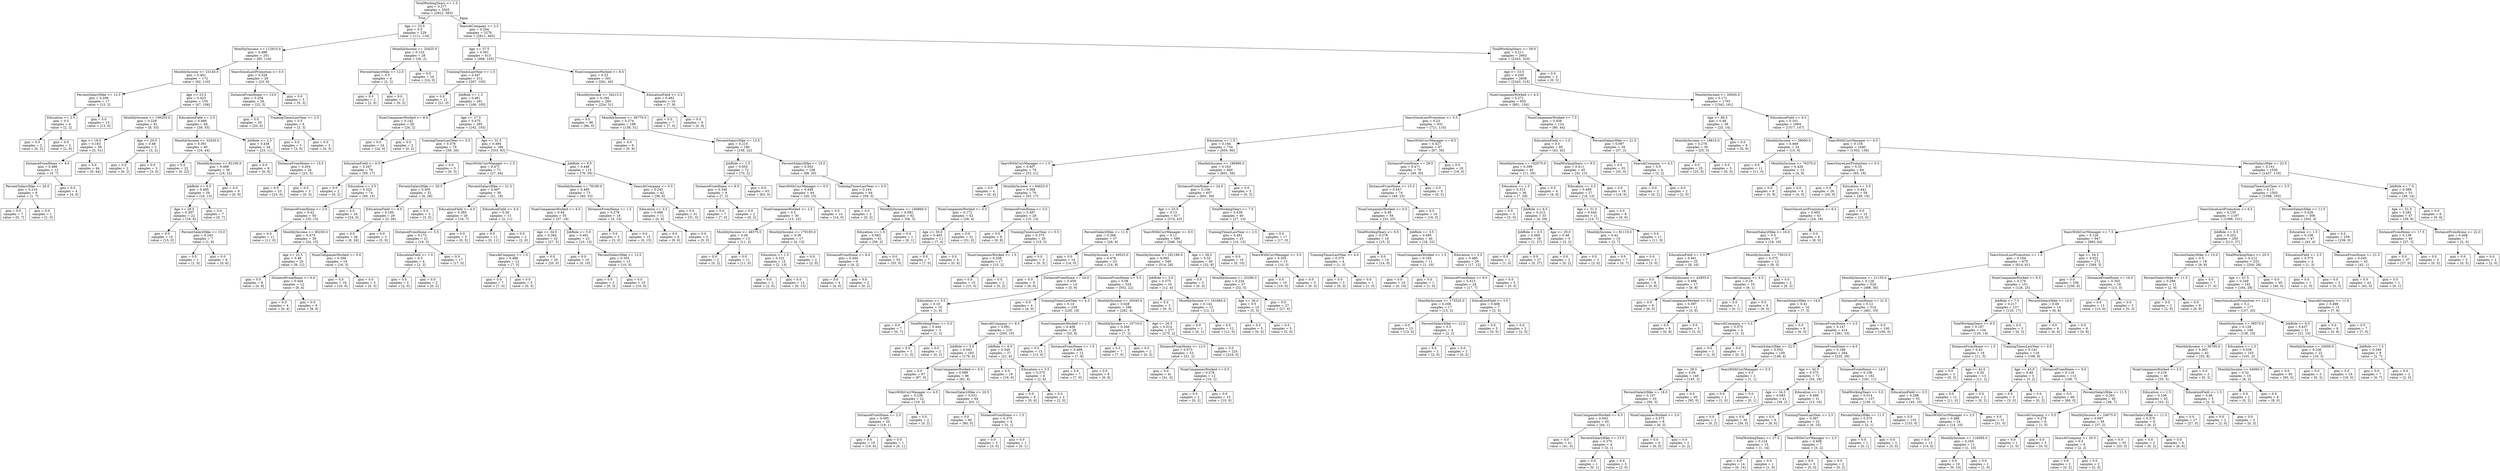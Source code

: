 digraph Tree {
node [shape=box] ;
0 [label="TotalWorkingYears <= 1.5\ngini = 0.277\nsamples = 3505\nvalue = [2922, 583]"] ;
1 [label="Age <= 33.5\ngini = 0.5\nsamples = 229\nvalue = [111, 118]"] ;
0 -> 1 [labeldistance=2.5, labelangle=45, headlabel="True"] ;
2 [label="MonthlyIncome <= 112610.0\ngini = 0.488\nsamples = 201\nvalue = [85, 116]"] ;
1 -> 2 ;
3 [label="MonthlyIncome <= 23140.0\ngini = 0.461\nsamples = 172\nvalue = [62, 110]"] ;
2 -> 3 ;
4 [label="PercentSalaryHike <= 12.5\ngini = 0.208\nsamples = 17\nvalue = [15, 2]"] ;
3 -> 4 ;
5 [label="Education <= 2.5\ngini = 0.5\nsamples = 4\nvalue = [2, 2]"] ;
4 -> 5 ;
6 [label="gini = 0.0\nsamples = 2\nvalue = [0, 2]"] ;
5 -> 6 ;
7 [label="gini = 0.0\nsamples = 2\nvalue = [2, 0]"] ;
5 -> 7 ;
8 [label="gini = 0.0\nsamples = 13\nvalue = [13, 0]"] ;
4 -> 8 ;
9 [label="Age <= 23.5\ngini = 0.423\nsamples = 155\nvalue = [47, 108]"] ;
3 -> 9 ;
10 [label="MonthlyIncome <= 106255.0\ngini = 0.228\nsamples = 61\nvalue = [8, 53]"] ;
9 -> 10 ;
11 [label="Age <= 18.5\ngini = 0.163\nsamples = 56\nvalue = [5, 51]"] ;
10 -> 11 ;
12 [label="DistanceFromHome <= 4.0\ngini = 0.486\nsamples = 12\nvalue = [5, 7]"] ;
11 -> 12 ;
13 [label="PercentSalaryHike <= 20.0\ngini = 0.219\nsamples = 8\nvalue = [1, 7]"] ;
12 -> 13 ;
14 [label="gini = 0.0\nsamples = 7\nvalue = [0, 7]"] ;
13 -> 14 ;
15 [label="gini = 0.0\nsamples = 1\nvalue = [1, 0]"] ;
13 -> 15 ;
16 [label="gini = 0.0\nsamples = 4\nvalue = [4, 0]"] ;
12 -> 16 ;
17 [label="gini = 0.0\nsamples = 44\nvalue = [0, 44]"] ;
11 -> 17 ;
18 [label="Age <= 20.0\ngini = 0.48\nsamples = 5\nvalue = [3, 2]"] ;
10 -> 18 ;
19 [label="gini = 0.0\nsamples = 2\nvalue = [0, 2]"] ;
18 -> 19 ;
20 [label="gini = 0.0\nsamples = 3\nvalue = [3, 0]"] ;
18 -> 20 ;
21 [label="EducationField <= 2.5\ngini = 0.486\nsamples = 94\nvalue = [39, 55]"] ;
9 -> 21 ;
22 [label="MonthlyIncome <= 32530.0\ngini = 0.391\nsamples = 60\nvalue = [16, 44]"] ;
21 -> 22 ;
23 [label="gini = 0.0\nsamples = 22\nvalue = [0, 22]"] ;
22 -> 23 ;
24 [label="MonthlyIncome <= 92100.0\ngini = 0.488\nsamples = 38\nvalue = [16, 22]"] ;
22 -> 24 ;
25 [label="JobRole <= 6.5\ngini = 0.495\nsamples = 29\nvalue = [16, 13]"] ;
24 -> 25 ;
26 [label="Age <= 28.5\ngini = 0.397\nsamples = 22\nvalue = [16, 6]"] ;
25 -> 26 ;
27 [label="gini = 0.0\nsamples = 15\nvalue = [15, 0]"] ;
26 -> 27 ;
28 [label="PercentSalaryHike <= 15.0\ngini = 0.245\nsamples = 7\nvalue = [1, 6]"] ;
26 -> 28 ;
29 [label="gini = 0.0\nsamples = 1\nvalue = [1, 0]"] ;
28 -> 29 ;
30 [label="gini = 0.0\nsamples = 6\nvalue = [0, 6]"] ;
28 -> 30 ;
31 [label="gini = 0.0\nsamples = 7\nvalue = [0, 7]"] ;
25 -> 31 ;
32 [label="gini = 0.0\nsamples = 9\nvalue = [0, 9]"] ;
24 -> 32 ;
33 [label="JobRole <= 2.5\ngini = 0.438\nsamples = 34\nvalue = [23, 11]"] ;
21 -> 33 ;
34 [label="gini = 0.0\nsamples = 8\nvalue = [0, 8]"] ;
33 -> 34 ;
35 [label="DistanceFromHome <= 15.5\ngini = 0.204\nsamples = 26\nvalue = [23, 3]"] ;
33 -> 35 ;
36 [label="gini = 0.0\nsamples = 23\nvalue = [23, 0]"] ;
35 -> 36 ;
37 [label="gini = 0.0\nsamples = 3\nvalue = [0, 3]"] ;
35 -> 37 ;
38 [label="YearsSinceLastPromotion <= 0.5\ngini = 0.328\nsamples = 29\nvalue = [23, 6]"] ;
2 -> 38 ;
39 [label="DistanceFromHome <= 13.0\ngini = 0.204\nsamples = 26\nvalue = [23, 3]"] ;
38 -> 39 ;
40 [label="gini = 0.0\nsamples = 20\nvalue = [20, 0]"] ;
39 -> 40 ;
41 [label="TrainingTimesLastYear <= 2.5\ngini = 0.5\nsamples = 6\nvalue = [3, 3]"] ;
39 -> 41 ;
42 [label="gini = 0.0\nsamples = 3\nvalue = [3, 0]"] ;
41 -> 42 ;
43 [label="gini = 0.0\nsamples = 3\nvalue = [0, 3]"] ;
41 -> 43 ;
44 [label="gini = 0.0\nsamples = 3\nvalue = [0, 3]"] ;
38 -> 44 ;
45 [label="MonthlyIncome <= 25425.0\ngini = 0.133\nsamples = 28\nvalue = [26, 2]"] ;
1 -> 45 ;
46 [label="PercentSalaryHike <= 12.0\ngini = 0.5\nsamples = 4\nvalue = [2, 2]"] ;
45 -> 46 ;
47 [label="gini = 0.0\nsamples = 2\nvalue = [2, 0]"] ;
46 -> 47 ;
48 [label="gini = 0.0\nsamples = 2\nvalue = [0, 2]"] ;
46 -> 48 ;
49 [label="gini = 0.0\nsamples = 24\nvalue = [24, 0]"] ;
45 -> 49 ;
50 [label="YearsAtCompany <= 2.5\ngini = 0.244\nsamples = 3276\nvalue = [2811, 465]"] ;
0 -> 50 [labeldistance=2.5, labelangle=-45, headlabel="False"] ;
51 [label="Age <= 37.5\ngini = 0.361\nsamples = 613\nvalue = [468, 145]"] ;
50 -> 51 ;
52 [label="TrainingTimesLastYear <= 1.5\ngini = 0.447\nsamples = 312\nvalue = [207, 105]"] ;
51 -> 52 ;
53 [label="gini = 0.0\nsamples = 21\nvalue = [21, 0]"] ;
52 -> 53 ;
54 [label="JobRole <= 1.5\ngini = 0.461\nsamples = 291\nvalue = [186, 105]"] ;
52 -> 54 ;
55 [label="NumCompaniesWorked <= 8.0\ngini = 0.142\nsamples = 26\nvalue = [24, 2]"] ;
54 -> 55 ;
56 [label="gini = 0.0\nsamples = 24\nvalue = [24, 0]"] ;
55 -> 56 ;
57 [label="gini = 0.0\nsamples = 2\nvalue = [0, 2]"] ;
55 -> 57 ;
58 [label="Age <= 27.5\ngini = 0.475\nsamples = 265\nvalue = [162, 103]"] ;
54 -> 58 ;
59 [label="TrainingTimesLastYear <= 5.5\ngini = 0.378\nsamples = 79\nvalue = [59, 20]"] ;
58 -> 59 ;
60 [label="EducationField <= 0.5\ngini = 0.347\nsamples = 76\nvalue = [59, 17]"] ;
59 -> 60 ;
61 [label="gini = 0.0\nsamples = 2\nvalue = [0, 2]"] ;
60 -> 61 ;
62 [label="Education <= 3.5\ngini = 0.323\nsamples = 74\nvalue = [59, 15]"] ;
60 -> 62 ;
63 [label="DistanceFromHome <= 2.5\ngini = 0.42\nsamples = 50\nvalue = [35, 15]"] ;
62 -> 63 ;
64 [label="gini = 0.0\nsamples = 11\nvalue = [11, 0]"] ;
63 -> 64 ;
65 [label="MonthlyIncome <= 80230.0\ngini = 0.473\nsamples = 39\nvalue = [24, 15]"] ;
63 -> 65 ;
66 [label="Age <= 22.5\ngini = 0.48\nsamples = 20\nvalue = [8, 12]"] ;
65 -> 66 ;
67 [label="gini = 0.0\nsamples = 8\nvalue = [0, 8]"] ;
66 -> 67 ;
68 [label="DistanceFromHome <= 6.0\ngini = 0.444\nsamples = 12\nvalue = [8, 4]"] ;
66 -> 68 ;
69 [label="gini = 0.0\nsamples = 4\nvalue = [0, 4]"] ;
68 -> 69 ;
70 [label="gini = 0.0\nsamples = 8\nvalue = [8, 0]"] ;
68 -> 70 ;
71 [label="NumCompaniesWorked <= 5.0\ngini = 0.266\nsamples = 19\nvalue = [16, 3]"] ;
65 -> 71 ;
72 [label="gini = 0.0\nsamples = 16\nvalue = [16, 0]"] ;
71 -> 72 ;
73 [label="gini = 0.0\nsamples = 3\nvalue = [0, 3]"] ;
71 -> 73 ;
74 [label="gini = 0.0\nsamples = 24\nvalue = [24, 0]"] ;
62 -> 74 ;
75 [label="gini = 0.0\nsamples = 3\nvalue = [0, 3]"] ;
59 -> 75 ;
76 [label="Age <= 31.5\ngini = 0.494\nsamples = 186\nvalue = [103, 83]"] ;
58 -> 76 ;
77 [label="YearsWithCurrManager <= 1.5\ngini = 0.471\nsamples = 71\nvalue = [27, 44]"] ;
76 -> 77 ;
78 [label="PercentSalaryHike <= 20.5\ngini = 0.305\nsamples = 32\nvalue = [6, 26]"] ;
77 -> 78 ;
79 [label="EducationField <= 4.0\ngini = 0.185\nsamples = 29\nvalue = [3, 26]"] ;
78 -> 79 ;
80 [label="gini = 0.0\nsamples = 26\nvalue = [0, 26]"] ;
79 -> 80 ;
81 [label="gini = 0.0\nsamples = 3\nvalue = [3, 0]"] ;
79 -> 81 ;
82 [label="gini = 0.0\nsamples = 3\nvalue = [3, 0]"] ;
78 -> 82 ;
83 [label="PercentSalaryHike <= 21.5\ngini = 0.497\nsamples = 39\nvalue = [21, 18]"] ;
77 -> 83 ;
84 [label="EducationField <= 4.0\ngini = 0.393\nsamples = 26\nvalue = [19, 7]"] ;
83 -> 84 ;
85 [label="DistanceFromHome <= 5.5\ngini = 0.172\nsamples = 21\nvalue = [19, 2]"] ;
84 -> 85 ;
86 [label="EducationField <= 1.5\ngini = 0.5\nsamples = 4\nvalue = [2, 2]"] ;
85 -> 86 ;
87 [label="gini = 0.0\nsamples = 2\nvalue = [2, 0]"] ;
86 -> 87 ;
88 [label="gini = 0.0\nsamples = 2\nvalue = [0, 2]"] ;
86 -> 88 ;
89 [label="gini = 0.0\nsamples = 17\nvalue = [17, 0]"] ;
85 -> 89 ;
90 [label="gini = 0.0\nsamples = 5\nvalue = [0, 5]"] ;
84 -> 90 ;
91 [label="EducationField <= 4.0\ngini = 0.26\nsamples = 13\nvalue = [2, 11]"] ;
83 -> 91 ;
92 [label="gini = 0.0\nsamples = 11\nvalue = [0, 11]"] ;
91 -> 92 ;
93 [label="gini = 0.0\nsamples = 2\nvalue = [2, 0]"] ;
91 -> 93 ;
94 [label="JobRole <= 6.5\ngini = 0.448\nsamples = 115\nvalue = [76, 39]"] ;
76 -> 94 ;
95 [label="MonthlyIncome <= 78190.0\ngini = 0.495\nsamples = 73\nvalue = [40, 33]"] ;
94 -> 95 ;
96 [label="NumCompaniesWorked <= 4.5\ngini = 0.44\nsamples = 55\nvalue = [37, 18]"] ;
95 -> 96 ;
97 [label="Age <= 34.5\ngini = 0.264\nsamples = 32\nvalue = [27, 5]"] ;
96 -> 97 ;
98 [label="YearsAtCompany <= 1.5\ngini = 0.486\nsamples = 12\nvalue = [7, 5]"] ;
97 -> 98 ;
99 [label="gini = 0.0\nsamples = 7\nvalue = [7, 0]"] ;
98 -> 99 ;
100 [label="gini = 0.0\nsamples = 5\nvalue = [0, 5]"] ;
98 -> 100 ;
101 [label="gini = 0.0\nsamples = 20\nvalue = [20, 0]"] ;
97 -> 101 ;
102 [label="JobRole <= 5.0\ngini = 0.491\nsamples = 23\nvalue = [10, 13]"] ;
96 -> 102 ;
103 [label="gini = 0.0\nsamples = 10\nvalue = [0, 10]"] ;
102 -> 103 ;
104 [label="PercentSalaryHike <= 12.5\ngini = 0.355\nsamples = 13\nvalue = [10, 3]"] ;
102 -> 104 ;
105 [label="gini = 0.0\nsamples = 3\nvalue = [0, 3]"] ;
104 -> 105 ;
106 [label="gini = 0.0\nsamples = 10\nvalue = [10, 0]"] ;
104 -> 106 ;
107 [label="DistanceFromHome <= 1.5\ngini = 0.278\nsamples = 18\nvalue = [3, 15]"] ;
95 -> 107 ;
108 [label="gini = 0.0\nsamples = 3\nvalue = [3, 0]"] ;
107 -> 108 ;
109 [label="gini = 0.0\nsamples = 15\nvalue = [0, 15]"] ;
107 -> 109 ;
110 [label="YearsAtCompany <= 0.5\ngini = 0.245\nsamples = 42\nvalue = [36, 6]"] ;
94 -> 110 ;
111 [label="Education <= 3.5\ngini = 0.496\nsamples = 11\nvalue = [5, 6]"] ;
110 -> 111 ;
112 [label="gini = 0.0\nsamples = 6\nvalue = [0, 6]"] ;
111 -> 112 ;
113 [label="gini = 0.0\nsamples = 5\nvalue = [5, 0]"] ;
111 -> 113 ;
114 [label="gini = 0.0\nsamples = 31\nvalue = [31, 0]"] ;
110 -> 114 ;
115 [label="NumCompaniesWorked <= 8.5\ngini = 0.23\nsamples = 301\nvalue = [261, 40]"] ;
51 -> 115 ;
116 [label="MonthlyIncome <= 34215.0\ngini = 0.194\nsamples = 285\nvalue = [254, 31]"] ;
115 -> 116 ;
117 [label="gini = 0.0\nsamples = 96\nvalue = [96, 0]"] ;
116 -> 117 ;
118 [label="MonthlyIncome <= 36770.0\ngini = 0.274\nsamples = 189\nvalue = [158, 31]"] ;
116 -> 118 ;
119 [label="gini = 0.0\nsamples = 9\nvalue = [0, 9]"] ;
118 -> 119 ;
120 [label="PercentSalaryHike <= 13.5\ngini = 0.215\nsamples = 180\nvalue = [158, 22]"] ;
118 -> 120 ;
121 [label="JobRole <= 1.5\ngini = 0.054\nsamples = 72\nvalue = [70, 2]"] ;
120 -> 121 ;
122 [label="DistanceFromHome <= 9.5\ngini = 0.346\nsamples = 9\nvalue = [7, 2]"] ;
121 -> 122 ;
123 [label="gini = 0.0\nsamples = 7\nvalue = [7, 0]"] ;
122 -> 123 ;
124 [label="gini = 0.0\nsamples = 2\nvalue = [0, 2]"] ;
122 -> 124 ;
125 [label="gini = 0.0\nsamples = 63\nvalue = [63, 0]"] ;
121 -> 125 ;
126 [label="PercentSalaryHike <= 15.5\ngini = 0.302\nsamples = 108\nvalue = [88, 20]"] ;
120 -> 126 ;
127 [label="YearsWithCurrManager <= 0.5\ngini = 0.449\nsamples = 44\nvalue = [29, 15]"] ;
126 -> 127 ;
128 [label="NumCompaniesWorked <= 2.5\ngini = 0.5\nsamples = 30\nvalue = [15, 15]"] ;
127 -> 128 ;
129 [label="MonthlyIncome <= 48375.0\ngini = 0.26\nsamples = 13\nvalue = [11, 2]"] ;
128 -> 129 ;
130 [label="gini = 0.0\nsamples = 2\nvalue = [0, 2]"] ;
129 -> 130 ;
131 [label="gini = 0.0\nsamples = 11\nvalue = [11, 0]"] ;
129 -> 131 ;
132 [label="MonthlyIncome <= 179195.0\ngini = 0.36\nsamples = 17\nvalue = [4, 13]"] ;
128 -> 132 ;
133 [label="Education <= 1.5\ngini = 0.231\nsamples = 15\nvalue = [2, 13]"] ;
132 -> 133 ;
134 [label="gini = 0.0\nsamples = 2\nvalue = [2, 0]"] ;
133 -> 134 ;
135 [label="gini = 0.0\nsamples = 13\nvalue = [0, 13]"] ;
133 -> 135 ;
136 [label="gini = 0.0\nsamples = 2\nvalue = [2, 0]"] ;
132 -> 136 ;
137 [label="gini = 0.0\nsamples = 14\nvalue = [14, 0]"] ;
127 -> 137 ;
138 [label="TrainingTimesLastYear <= 0.5\ngini = 0.144\nsamples = 64\nvalue = [59, 5]"] ;
126 -> 138 ;
139 [label="gini = 0.0\nsamples = 2\nvalue = [0, 2]"] ;
138 -> 139 ;
140 [label="MonthlyIncome <= 194860.0\ngini = 0.092\nsamples = 62\nvalue = [59, 3]"] ;
138 -> 140 ;
141 [label="Education <= 1.5\ngini = 0.063\nsamples = 61\nvalue = [59, 2]"] ;
140 -> 141 ;
142 [label="DistanceFromHome <= 8.0\ngini = 0.444\nsamples = 6\nvalue = [4, 2]"] ;
141 -> 142 ;
143 [label="gini = 0.0\nsamples = 4\nvalue = [4, 0]"] ;
142 -> 143 ;
144 [label="gini = 0.0\nsamples = 2\nvalue = [0, 2]"] ;
142 -> 144 ;
145 [label="gini = 0.0\nsamples = 55\nvalue = [55, 0]"] ;
141 -> 145 ;
146 [label="gini = 0.0\nsamples = 1\nvalue = [0, 1]"] ;
140 -> 146 ;
147 [label="EducationField <= 3.5\ngini = 0.492\nsamples = 16\nvalue = [7, 9]"] ;
115 -> 147 ;
148 [label="gini = 0.0\nsamples = 7\nvalue = [7, 0]"] ;
147 -> 148 ;
149 [label="gini = 0.0\nsamples = 9\nvalue = [0, 9]"] ;
147 -> 149 ;
150 [label="TotalWorkingYears <= 39.0\ngini = 0.211\nsamples = 2663\nvalue = [2343, 320]"] ;
50 -> 150 ;
151 [label="Age <= 33.5\ngini = 0.209\nsamples = 2658\nvalue = [2343, 315]"] ;
150 -> 151 ;
152 [label="NumCompaniesWorked <= 4.5\ngini = 0.271\nsamples = 955\nvalue = [801, 154]"] ;
151 -> 152 ;
153 [label="YearsSinceLastPromotion <= 5.5\ngini = 0.23\nsamples = 831\nvalue = [721, 110]"] ;
152 -> 153 ;
154 [label="Education <= 1.5\ngini = 0.194\nsamples = 734\nvalue = [654, 80]"] ;
153 -> 154 ;
155 [label="YearsWithCurrManager <= 1.5\ngini = 0.407\nsamples = 74\nvalue = [53, 21]"] ;
154 -> 155 ;
156 [label="gini = 0.0\nsamples = 4\nvalue = [0, 4]"] ;
155 -> 156 ;
157 [label="MonthlyIncome <= 64625.0\ngini = 0.368\nsamples = 70\nvalue = [53, 17]"] ;
155 -> 157 ;
158 [label="NumCompaniesWorked <= 0.5\ngini = 0.172\nsamples = 42\nvalue = [38, 4]"] ;
157 -> 158 ;
159 [label="Age <= 30.0\ngini = 0.463\nsamples = 11\nvalue = [7, 4]"] ;
158 -> 159 ;
160 [label="gini = 0.0\nsamples = 7\nvalue = [7, 0]"] ;
159 -> 160 ;
161 [label="gini = 0.0\nsamples = 4\nvalue = [0, 4]"] ;
159 -> 161 ;
162 [label="gini = 0.0\nsamples = 31\nvalue = [31, 0]"] ;
158 -> 162 ;
163 [label="DistanceFromHome <= 3.5\ngini = 0.497\nsamples = 28\nvalue = [15, 13]"] ;
157 -> 163 ;
164 [label="gini = 0.0\nsamples = 8\nvalue = [0, 8]"] ;
163 -> 164 ;
165 [label="TrainingTimesLastYear <= 5.5\ngini = 0.375\nsamples = 20\nvalue = [15, 5]"] ;
163 -> 165 ;
166 [label="NumCompaniesWorked <= 1.5\ngini = 0.208\nsamples = 17\nvalue = [15, 2]"] ;
165 -> 166 ;
167 [label="gini = 0.0\nsamples = 15\nvalue = [15, 0]"] ;
166 -> 167 ;
168 [label="gini = 0.0\nsamples = 2\nvalue = [0, 2]"] ;
166 -> 168 ;
169 [label="gini = 0.0\nsamples = 3\nvalue = [0, 3]"] ;
165 -> 169 ;
170 [label="MonthlyIncome <= 196980.0\ngini = 0.163\nsamples = 660\nvalue = [601, 59]"] ;
154 -> 170 ;
171 [label="DistanceFromHome <= 24.5\ngini = 0.156\nsamples = 657\nvalue = [601, 56]"] ;
170 -> 171 ;
172 [label="Age <= 23.5\ngini = 0.13\nsamples = 617\nvalue = [574, 43]"] ;
171 -> 172 ;
173 [label="PercentSalaryHike <= 11.5\ngini = 0.368\nsamples = 37\nvalue = [28, 9]"] ;
172 -> 173 ;
174 [label="gini = 0.0\nsamples = 14\nvalue = [14, 0]"] ;
173 -> 174 ;
175 [label="MonthlyIncome <= 49525.0\ngini = 0.476\nsamples = 23\nvalue = [14, 9]"] ;
173 -> 175 ;
176 [label="gini = 0.0\nsamples = 9\nvalue = [9, 0]"] ;
175 -> 176 ;
177 [label="DistanceFromHome <= 16.0\ngini = 0.459\nsamples = 14\nvalue = [5, 9]"] ;
175 -> 177 ;
178 [label="Education <= 3.5\ngini = 0.18\nsamples = 10\nvalue = [1, 9]"] ;
177 -> 178 ;
179 [label="gini = 0.0\nsamples = 7\nvalue = [0, 7]"] ;
178 -> 179 ;
180 [label="TotalWorkingYears <= 3.5\ngini = 0.444\nsamples = 3\nvalue = [1, 2]"] ;
178 -> 180 ;
181 [label="gini = 0.0\nsamples = 1\nvalue = [1, 0]"] ;
180 -> 181 ;
182 [label="gini = 0.0\nsamples = 2\nvalue = [0, 2]"] ;
180 -> 182 ;
183 [label="gini = 0.0\nsamples = 4\nvalue = [4, 0]"] ;
177 -> 183 ;
184 [label="YearsWithCurrManager <= 8.5\ngini = 0.11\nsamples = 580\nvalue = [546, 34]"] ;
172 -> 184 ;
185 [label="MonthlyIncome <= 191190.0\ngini = 0.092\nsamples = 540\nvalue = [514, 26]"] ;
184 -> 185 ;
186 [label="DistanceFromHome <= 5.5\ngini = 0.08\nsamples = 524\nvalue = [502, 22]"] ;
185 -> 186 ;
187 [label="TrainingTimesLastYear <= 4.5\ngini = 0.14\nsamples = 238\nvalue = [220, 18]"] ;
186 -> 187 ;
188 [label="YearsAtCompany <= 9.5\ngini = 0.091\nsamples = 210\nvalue = [200, 10]"] ;
187 -> 188 ;
189 [label="JobRole <= 5.5\ngini = 0.043\nsamples = 183\nvalue = [179, 4]"] ;
188 -> 189 ;
190 [label="gini = 0.0\nsamples = 97\nvalue = [97, 0]"] ;
189 -> 190 ;
191 [label="NumCompaniesWorked <= 0.5\ngini = 0.089\nsamples = 86\nvalue = [82, 4]"] ;
189 -> 191 ;
192 [label="YearsWithCurrManager <= 4.5\ngini = 0.236\nsamples = 22\nvalue = [19, 3]"] ;
191 -> 192 ;
193 [label="DistanceFromHome <= 2.5\ngini = 0.095\nsamples = 20\nvalue = [19, 1]"] ;
192 -> 193 ;
194 [label="gini = 0.0\nsamples = 19\nvalue = [19, 0]"] ;
193 -> 194 ;
195 [label="gini = 0.0\nsamples = 1\nvalue = [0, 1]"] ;
193 -> 195 ;
196 [label="gini = 0.0\nsamples = 2\nvalue = [0, 2]"] ;
192 -> 196 ;
197 [label="PercentSalaryHike <= 20.5\ngini = 0.031\nsamples = 64\nvalue = [63, 1]"] ;
191 -> 197 ;
198 [label="gini = 0.0\nsamples = 60\nvalue = [60, 0]"] ;
197 -> 198 ;
199 [label="DistanceFromHome <= 1.5\ngini = 0.375\nsamples = 4\nvalue = [3, 1]"] ;
197 -> 199 ;
200 [label="gini = 0.0\nsamples = 3\nvalue = [3, 0]"] ;
199 -> 200 ;
201 [label="gini = 0.0\nsamples = 1\nvalue = [0, 1]"] ;
199 -> 201 ;
202 [label="JobRole <= 6.5\ngini = 0.346\nsamples = 27\nvalue = [21, 6]"] ;
188 -> 202 ;
203 [label="gini = 0.0\nsamples = 19\nvalue = [19, 0]"] ;
202 -> 203 ;
204 [label="Education <= 3.5\ngini = 0.375\nsamples = 8\nvalue = [2, 6]"] ;
202 -> 204 ;
205 [label="gini = 0.0\nsamples = 6\nvalue = [0, 6]"] ;
204 -> 205 ;
206 [label="gini = 0.0\nsamples = 2\nvalue = [2, 0]"] ;
204 -> 206 ;
207 [label="NumCompaniesWorked <= 1.5\ngini = 0.408\nsamples = 28\nvalue = [20, 8]"] ;
187 -> 207 ;
208 [label="gini = 0.0\nsamples = 13\nvalue = [13, 0]"] ;
207 -> 208 ;
209 [label="DistanceFromHome <= 1.5\ngini = 0.498\nsamples = 15\nvalue = [7, 8]"] ;
207 -> 209 ;
210 [label="gini = 0.0\nsamples = 7\nvalue = [7, 0]"] ;
209 -> 210 ;
211 [label="gini = 0.0\nsamples = 8\nvalue = [0, 8]"] ;
209 -> 211 ;
212 [label="MonthlyIncome <= 20345.0\ngini = 0.028\nsamples = 286\nvalue = [282, 4]"] ;
186 -> 212 ;
213 [label="MonthlyIncome <= 15710.0\ngini = 0.346\nsamples = 9\nvalue = [7, 2]"] ;
212 -> 213 ;
214 [label="gini = 0.0\nsamples = 7\nvalue = [7, 0]"] ;
213 -> 214 ;
215 [label="gini = 0.0\nsamples = 2\nvalue = [0, 2]"] ;
213 -> 215 ;
216 [label="Age <= 26.5\ngini = 0.014\nsamples = 277\nvalue = [275, 2]"] ;
212 -> 216 ;
217 [label="DistanceFromHome <= 12.5\ngini = 0.073\nsamples = 53\nvalue = [51, 2]"] ;
216 -> 217 ;
218 [label="gini = 0.0\nsamples = 41\nvalue = [41, 0]"] ;
217 -> 218 ;
219 [label="NumCompaniesWorked <= 0.5\ngini = 0.278\nsamples = 12\nvalue = [10, 2]"] ;
217 -> 219 ;
220 [label="gini = 0.0\nsamples = 2\nvalue = [0, 2]"] ;
219 -> 220 ;
221 [label="gini = 0.0\nsamples = 10\nvalue = [10, 0]"] ;
219 -> 221 ;
222 [label="gini = 0.0\nsamples = 224\nvalue = [224, 0]"] ;
216 -> 222 ;
223 [label="JobRole <= 3.0\ngini = 0.375\nsamples = 16\nvalue = [12, 4]"] ;
185 -> 223 ;
224 [label="gini = 0.0\nsamples = 3\nvalue = [0, 3]"] ;
223 -> 224 ;
225 [label="MonthlyIncome <= 191665.0\ngini = 0.142\nsamples = 13\nvalue = [12, 1]"] ;
223 -> 225 ;
226 [label="gini = 0.0\nsamples = 1\nvalue = [0, 1]"] ;
225 -> 226 ;
227 [label="gini = 0.0\nsamples = 12\nvalue = [12, 0]"] ;
225 -> 227 ;
228 [label="Age <= 28.5\ngini = 0.32\nsamples = 40\nvalue = [32, 8]"] ;
184 -> 228 ;
229 [label="gini = 0.0\nsamples = 3\nvalue = [0, 3]"] ;
228 -> 229 ;
230 [label="MonthlyIncome <= 25290.0\ngini = 0.234\nsamples = 37\nvalue = [32, 5]"] ;
228 -> 230 ;
231 [label="Age <= 30.0\ngini = 0.5\nsamples = 10\nvalue = [5, 5]"] ;
230 -> 231 ;
232 [label="gini = 0.0\nsamples = 5\nvalue = [0, 5]"] ;
231 -> 232 ;
233 [label="gini = 0.0\nsamples = 5\nvalue = [5, 0]"] ;
231 -> 233 ;
234 [label="gini = 0.0\nsamples = 27\nvalue = [27, 0]"] ;
230 -> 234 ;
235 [label="TotalWorkingYears <= 7.5\ngini = 0.439\nsamples = 40\nvalue = [27, 13]"] ;
171 -> 235 ;
236 [label="TrainingTimesLastYear <= 2.5\ngini = 0.491\nsamples = 23\nvalue = [10, 13]"] ;
235 -> 236 ;
237 [label="gini = 0.0\nsamples = 10\nvalue = [0, 10]"] ;
236 -> 237 ;
238 [label="YearsWithCurrManager <= 5.0\ngini = 0.355\nsamples = 13\nvalue = [10, 3]"] ;
236 -> 238 ;
239 [label="gini = 0.0\nsamples = 10\nvalue = [10, 0]"] ;
238 -> 239 ;
240 [label="gini = 0.0\nsamples = 3\nvalue = [0, 3]"] ;
238 -> 240 ;
241 [label="gini = 0.0\nsamples = 17\nvalue = [17, 0]"] ;
235 -> 241 ;
242 [label="gini = 0.0\nsamples = 3\nvalue = [0, 3]"] ;
170 -> 242 ;
243 [label="YearsWithCurrManager <= 8.5\ngini = 0.427\nsamples = 97\nvalue = [67, 30]"] ;
153 -> 243 ;
244 [label="DistanceFromHome <= 28.5\ngini = 0.471\nsamples = 79\nvalue = [49, 30]"] ;
243 -> 244 ;
245 [label="DistanceFromHome <= 15.5\ngini = 0.447\nsamples = 74\nvalue = [49, 25]"] ;
244 -> 245 ;
246 [label="NumCompaniesWorked <= 0.5\ngini = 0.49\nsamples = 58\nvalue = [33, 25]"] ;
245 -> 246 ;
247 [label="TotalWorkingYears <= 9.5\ngini = 0.278\nsamples = 18\nvalue = [15, 3]"] ;
246 -> 247 ;
248 [label="TrainingTimesLastYear <= 4.0\ngini = 0.375\nsamples = 4\nvalue = [1, 3]"] ;
247 -> 248 ;
249 [label="gini = 0.0\nsamples = 3\nvalue = [0, 3]"] ;
248 -> 249 ;
250 [label="gini = 0.0\nsamples = 1\nvalue = [1, 0]"] ;
248 -> 250 ;
251 [label="gini = 0.0\nsamples = 14\nvalue = [14, 0]"] ;
247 -> 251 ;
252 [label="JobRole <= 3.5\ngini = 0.495\nsamples = 40\nvalue = [18, 22]"] ;
246 -> 252 ;
253 [label="NumCompaniesWorked <= 1.5\ngini = 0.165\nsamples = 11\nvalue = [1, 10]"] ;
252 -> 253 ;
254 [label="gini = 0.0\nsamples = 10\nvalue = [0, 10]"] ;
253 -> 254 ;
255 [label="gini = 0.0\nsamples = 1\nvalue = [1, 0]"] ;
253 -> 255 ;
256 [label="Education <= 3.5\ngini = 0.485\nsamples = 29\nvalue = [17, 12]"] ;
252 -> 256 ;
257 [label="DistanceFromHome <= 9.0\ngini = 0.413\nsamples = 24\nvalue = [17, 7]"] ;
256 -> 257 ;
258 [label="MonthlyIncome <= 175525.0\ngini = 0.208\nsamples = 17\nvalue = [15, 2]"] ;
257 -> 258 ;
259 [label="gini = 0.0\nsamples = 13\nvalue = [13, 0]"] ;
258 -> 259 ;
260 [label="PercentSalaryHike <= 12.5\ngini = 0.5\nsamples = 4\nvalue = [2, 2]"] ;
258 -> 260 ;
261 [label="gini = 0.0\nsamples = 2\nvalue = [2, 0]"] ;
260 -> 261 ;
262 [label="gini = 0.0\nsamples = 2\nvalue = [0, 2]"] ;
260 -> 262 ;
263 [label="EducationField <= 3.5\ngini = 0.408\nsamples = 7\nvalue = [2, 5]"] ;
257 -> 263 ;
264 [label="gini = 0.0\nsamples = 5\nvalue = [0, 5]"] ;
263 -> 264 ;
265 [label="gini = 0.0\nsamples = 2\nvalue = [2, 0]"] ;
263 -> 265 ;
266 [label="gini = 0.0\nsamples = 5\nvalue = [0, 5]"] ;
256 -> 266 ;
267 [label="gini = 0.0\nsamples = 16\nvalue = [16, 0]"] ;
245 -> 267 ;
268 [label="gini = 0.0\nsamples = 5\nvalue = [0, 5]"] ;
244 -> 268 ;
269 [label="gini = 0.0\nsamples = 18\nvalue = [18, 0]"] ;
243 -> 269 ;
270 [label="NumCompaniesWorked <= 7.5\ngini = 0.458\nsamples = 124\nvalue = [80, 44]"] ;
152 -> 270 ;
271 [label="EducationField <= 1.5\ngini = 0.5\nsamples = 85\nvalue = [43, 42]"] ;
270 -> 271 ;
272 [label="MonthlyIncome <= 182575.0\ngini = 0.399\nsamples = 40\nvalue = [11, 29]"] ;
271 -> 272 ;
273 [label="Education <= 1.5\ngini = 0.313\nsamples = 36\nvalue = [7, 29]"] ;
272 -> 273 ;
274 [label="gini = 0.0\nsamples = 3\nvalue = [3, 0]"] ;
273 -> 274 ;
275 [label="JobRole <= 6.5\ngini = 0.213\nsamples = 33\nvalue = [4, 29]"] ;
273 -> 275 ;
276 [label="JobRole <= 0.5\ngini = 0.069\nsamples = 28\nvalue = [1, 27]"] ;
275 -> 276 ;
277 [label="gini = 0.0\nsamples = 1\nvalue = [1, 0]"] ;
276 -> 277 ;
278 [label="gini = 0.0\nsamples = 27\nvalue = [0, 27]"] ;
276 -> 278 ;
279 [label="Age <= 29.0\ngini = 0.48\nsamples = 5\nvalue = [3, 2]"] ;
275 -> 279 ;
280 [label="gini = 0.0\nsamples = 2\nvalue = [0, 2]"] ;
279 -> 280 ;
281 [label="gini = 0.0\nsamples = 3\nvalue = [3, 0]"] ;
279 -> 281 ;
282 [label="gini = 0.0\nsamples = 4\nvalue = [4, 0]"] ;
272 -> 282 ;
283 [label="TotalWorkingYears <= 9.5\ngini = 0.411\nsamples = 45\nvalue = [32, 13]"] ;
271 -> 283 ;
284 [label="Education <= 3.5\ngini = 0.499\nsamples = 27\nvalue = [14, 13]"] ;
283 -> 284 ;
285 [label="Age <= 31.0\ngini = 0.444\nsamples = 21\nvalue = [14, 7]"] ;
284 -> 285 ;
286 [label="MonthlyIncome <= 81110.0\ngini = 0.42\nsamples = 10\nvalue = [3, 7]"] ;
285 -> 286 ;
287 [label="gini = 0.0\nsamples = 7\nvalue = [0, 7]"] ;
286 -> 287 ;
288 [label="gini = 0.0\nsamples = 3\nvalue = [3, 0]"] ;
286 -> 288 ;
289 [label="gini = 0.0\nsamples = 11\nvalue = [11, 0]"] ;
285 -> 289 ;
290 [label="gini = 0.0\nsamples = 6\nvalue = [0, 6]"] ;
284 -> 290 ;
291 [label="gini = 0.0\nsamples = 18\nvalue = [18, 0]"] ;
283 -> 291 ;
292 [label="PercentSalaryHike <= 21.5\ngini = 0.097\nsamples = 39\nvalue = [37, 2]"] ;
270 -> 292 ;
293 [label="gini = 0.0\nsamples = 35\nvalue = [35, 0]"] ;
292 -> 293 ;
294 [label="YearsAtCompany <= 4.5\ngini = 0.5\nsamples = 4\nvalue = [2, 2]"] ;
292 -> 294 ;
295 [label="gini = 0.0\nsamples = 2\nvalue = [0, 2]"] ;
294 -> 295 ;
296 [label="gini = 0.0\nsamples = 2\nvalue = [2, 0]"] ;
294 -> 296 ;
297 [label="MonthlyIncome <= 20045.0\ngini = 0.171\nsamples = 1703\nvalue = [1542, 161]"] ;
151 -> 297 ;
298 [label="Age <= 48.5\ngini = 0.46\nsamples = 39\nvalue = [25, 14]"] ;
297 -> 298 ;
299 [label="MonthlyIncome <= 18815.0\ngini = 0.278\nsamples = 30\nvalue = [25, 5]"] ;
298 -> 299 ;
300 [label="gini = 0.0\nsamples = 25\nvalue = [25, 0]"] ;
299 -> 300 ;
301 [label="gini = 0.0\nsamples = 5\nvalue = [0, 5]"] ;
299 -> 301 ;
302 [label="gini = 0.0\nsamples = 9\nvalue = [0, 9]"] ;
298 -> 302 ;
303 [label="EducationField <= 0.5\ngini = 0.161\nsamples = 1664\nvalue = [1517, 147]"] ;
297 -> 303 ;
304 [label="MonthlyIncome <= 38000.0\ngini = 0.469\nsamples = 24\nvalue = [15, 9]"] ;
303 -> 304 ;
305 [label="gini = 0.0\nsamples = 11\nvalue = [11, 0]"] ;
304 -> 305 ;
306 [label="MonthlyIncome <= 76375.0\ngini = 0.426\nsamples = 13\nvalue = [4, 9]"] ;
304 -> 306 ;
307 [label="gini = 0.0\nsamples = 9\nvalue = [0, 9]"] ;
306 -> 307 ;
308 [label="gini = 0.0\nsamples = 4\nvalue = [4, 0]"] ;
306 -> 308 ;
309 [label="YearsWithCurrManager <= 0.5\ngini = 0.154\nsamples = 1640\nvalue = [1502, 138]"] ;
303 -> 309 ;
310 [label="YearsSinceLastPromotion <= 0.5\ngini = 0.35\nsamples = 84\nvalue = [65, 19]"] ;
309 -> 310 ;
311 [label="gini = 0.0\nsamples = 26\nvalue = [26, 0]"] ;
310 -> 311 ;
312 [label="Education <= 3.5\ngini = 0.441\nsamples = 58\nvalue = [39, 19]"] ;
310 -> 312 ;
313 [label="YearsSinceLastPromotion <= 6.5\ngini = 0.493\nsamples = 43\nvalue = [24, 19]"] ;
312 -> 313 ;
314 [label="PercentSalaryHike <= 16.0\ngini = 0.5\nsamples = 37\nvalue = [18, 19]"] ;
313 -> 314 ;
315 [label="EducationField <= 1.5\ngini = 0.461\nsamples = 25\nvalue = [9, 16]"] ;
314 -> 315 ;
316 [label="gini = 0.0\nsamples = 8\nvalue = [0, 8]"] ;
315 -> 316 ;
317 [label="MonthlyIncome <= 42955.0\ngini = 0.498\nsamples = 17\nvalue = [9, 8]"] ;
315 -> 317 ;
318 [label="gini = 0.0\nsamples = 6\nvalue = [6, 0]"] ;
317 -> 318 ;
319 [label="NumCompaniesWorked <= 5.0\ngini = 0.397\nsamples = 11\nvalue = [3, 8]"] ;
317 -> 319 ;
320 [label="gini = 0.0\nsamples = 8\nvalue = [0, 8]"] ;
319 -> 320 ;
321 [label="gini = 0.0\nsamples = 3\nvalue = [3, 0]"] ;
319 -> 321 ;
322 [label="MonthlyIncome <= 73010.0\ngini = 0.375\nsamples = 12\nvalue = [9, 3]"] ;
314 -> 322 ;
323 [label="YearsAtCompany <= 4.5\ngini = 0.18\nsamples = 10\nvalue = [9, 1]"] ;
322 -> 323 ;
324 [label="gini = 0.0\nsamples = 1\nvalue = [0, 1]"] ;
323 -> 324 ;
325 [label="gini = 0.0\nsamples = 9\nvalue = [9, 0]"] ;
323 -> 325 ;
326 [label="gini = 0.0\nsamples = 2\nvalue = [0, 2]"] ;
322 -> 326 ;
327 [label="gini = 0.0\nsamples = 6\nvalue = [6, 0]"] ;
313 -> 327 ;
328 [label="gini = 0.0\nsamples = 15\nvalue = [15, 0]"] ;
312 -> 328 ;
329 [label="PercentSalaryHike <= 23.5\ngini = 0.141\nsamples = 1556\nvalue = [1437, 119]"] ;
309 -> 329 ;
330 [label="TrainingTimesLastYear <= 3.5\ngini = 0.13\nsamples = 1503\nvalue = [1398, 105]"] ;
329 -> 330 ;
331 [label="YearsSinceLastPromotion <= 6.5\ngini = 0.155\nsamples = 1197\nvalue = [1096, 101]"] ;
330 -> 331 ;
332 [label="YearsWithCurrManager <= 7.5\ngini = 0.126\nsamples = 947\nvalue = [883, 64]"] ;
331 -> 332 ;
333 [label="YearsSinceLastPromotion <= 1.5\ngini = 0.164\nsamples = 675\nvalue = [614, 61]"] ;
332 -> 333 ;
334 [label="MonthlyIncome <= 21155.0\ngini = 0.128\nsamples = 524\nvalue = [488, 36]"] ;
333 -> 334 ;
335 [label="PercentSalaryHike <= 14.0\ngini = 0.42\nsamples = 10\nvalue = [7, 3]"] ;
334 -> 335 ;
336 [label="YearsAtCompany <= 3.5\ngini = 0.375\nsamples = 4\nvalue = [1, 3]"] ;
335 -> 336 ;
337 [label="gini = 0.0\nsamples = 1\nvalue = [1, 0]"] ;
336 -> 337 ;
338 [label="gini = 0.0\nsamples = 3\nvalue = [0, 3]"] ;
336 -> 338 ;
339 [label="gini = 0.0\nsamples = 6\nvalue = [6, 0]"] ;
335 -> 339 ;
340 [label="DistanceFromHome <= 21.5\ngini = 0.12\nsamples = 514\nvalue = [481, 33]"] ;
334 -> 340 ;
341 [label="DistanceFromHome <= 3.5\ngini = 0.147\nsamples = 414\nvalue = [381, 33]"] ;
340 -> 341 ;
342 [label="PercentSalaryHike <= 22.5\ngini = 0.052\nsamples = 150\nvalue = [146, 4]"] ;
341 -> 342 ;
343 [label="Age <= 38.5\ngini = 0.04\nsamples = 148\nvalue = [145, 3]"] ;
342 -> 343 ;
344 [label="PercentSalaryHike <= 18.0\ngini = 0.107\nsamples = 53\nvalue = [50, 3]"] ;
343 -> 344 ;
345 [label="NumCompaniesWorked <= 6.5\ngini = 0.043\nsamples = 45\nvalue = [44, 1]"] ;
344 -> 345 ;
346 [label="gini = 0.0\nsamples = 41\nvalue = [41, 0]"] ;
345 -> 346 ;
347 [label="PercentSalaryHike <= 13.5\ngini = 0.375\nsamples = 4\nvalue = [3, 1]"] ;
345 -> 347 ;
348 [label="gini = 0.0\nsamples = 1\nvalue = [0, 1]"] ;
347 -> 348 ;
349 [label="gini = 0.0\nsamples = 3\nvalue = [3, 0]"] ;
347 -> 349 ;
350 [label="NumCompaniesWorked <= 3.0\ngini = 0.375\nsamples = 8\nvalue = [6, 2]"] ;
344 -> 350 ;
351 [label="gini = 0.0\nsamples = 6\nvalue = [6, 0]"] ;
350 -> 351 ;
352 [label="gini = 0.0\nsamples = 2\nvalue = [0, 2]"] ;
350 -> 352 ;
353 [label="gini = 0.0\nsamples = 95\nvalue = [95, 0]"] ;
343 -> 353 ;
354 [label="YearsWithCurrManager <= 5.5\ngini = 0.5\nsamples = 2\nvalue = [1, 1]"] ;
342 -> 354 ;
355 [label="gini = 0.0\nsamples = 1\nvalue = [1, 0]"] ;
354 -> 355 ;
356 [label="gini = 0.0\nsamples = 1\nvalue = [0, 1]"] ;
354 -> 356 ;
357 [label="DistanceFromHome <= 6.5\ngini = 0.196\nsamples = 264\nvalue = [235, 29]"] ;
341 -> 357 ;
358 [label="Age <= 42.5\ngini = 0.375\nsamples = 72\nvalue = [54, 18]"] ;
357 -> 358 ;
359 [label="Age <= 34.5\ngini = 0.093\nsamples = 41\nvalue = [39, 2]"] ;
358 -> 359 ;
360 [label="gini = 0.0\nsamples = 2\nvalue = [0, 2]"] ;
359 -> 360 ;
361 [label="gini = 0.0\nsamples = 39\nvalue = [39, 0]"] ;
359 -> 361 ;
362 [label="Education <= 1.5\ngini = 0.499\nsamples = 31\nvalue = [15, 16]"] ;
358 -> 362 ;
363 [label="gini = 0.0\nsamples = 9\nvalue = [9, 0]"] ;
362 -> 363 ;
364 [label="TrainingTimesLastYear <= 2.5\ngini = 0.397\nsamples = 22\nvalue = [6, 16]"] ;
362 -> 364 ;
365 [label="TotalWorkingYears <= 27.5\ngini = 0.124\nsamples = 15\nvalue = [1, 14]"] ;
364 -> 365 ;
366 [label="gini = 0.0\nsamples = 14\nvalue = [0, 14]"] ;
365 -> 366 ;
367 [label="gini = 0.0\nsamples = 1\nvalue = [1, 0]"] ;
365 -> 367 ;
368 [label="YearsWithCurrManager <= 2.5\ngini = 0.408\nsamples = 7\nvalue = [5, 2]"] ;
364 -> 368 ;
369 [label="gini = 0.0\nsamples = 5\nvalue = [5, 0]"] ;
368 -> 369 ;
370 [label="gini = 0.0\nsamples = 2\nvalue = [0, 2]"] ;
368 -> 370 ;
371 [label="DistanceFromHome <= 14.5\ngini = 0.108\nsamples = 192\nvalue = [181, 11]"] ;
357 -> 371 ;
372 [label="TotalWorkingYears <= 3.5\ngini = 0.014\nsamples = 137\nvalue = [136, 1]"] ;
371 -> 372 ;
373 [label="PercentSalaryHike <= 11.5\ngini = 0.375\nsamples = 4\nvalue = [3, 1]"] ;
372 -> 373 ;
374 [label="gini = 0.0\nsamples = 1\nvalue = [0, 1]"] ;
373 -> 374 ;
375 [label="gini = 0.0\nsamples = 3\nvalue = [3, 0]"] ;
373 -> 375 ;
376 [label="gini = 0.0\nsamples = 133\nvalue = [133, 0]"] ;
372 -> 376 ;
377 [label="EducationField <= 2.5\ngini = 0.298\nsamples = 55\nvalue = [45, 10]"] ;
371 -> 377 ;
378 [label="YearsWithCurrManager <= 2.5\ngini = 0.486\nsamples = 24\nvalue = [14, 10]"] ;
377 -> 378 ;
379 [label="gini = 0.0\nsamples = 13\nvalue = [13, 0]"] ;
378 -> 379 ;
380 [label="MonthlyIncome <= 116095.0\ngini = 0.165\nsamples = 11\nvalue = [1, 10]"] ;
378 -> 380 ;
381 [label="gini = 0.0\nsamples = 10\nvalue = [0, 10]"] ;
380 -> 381 ;
382 [label="gini = 0.0\nsamples = 1\nvalue = [1, 0]"] ;
380 -> 382 ;
383 [label="gini = 0.0\nsamples = 31\nvalue = [31, 0]"] ;
377 -> 383 ;
384 [label="gini = 0.0\nsamples = 100\nvalue = [100, 0]"] ;
340 -> 384 ;
385 [label="NumCompaniesWorked <= 8.5\ngini = 0.276\nsamples = 151\nvalue = [126, 25]"] ;
333 -> 385 ;
386 [label="JobRole <= 7.5\ngini = 0.217\nsamples = 137\nvalue = [120, 17]"] ;
385 -> 386 ;
387 [label="TotalWorkingYears <= 6.5\ngini = 0.187\nsamples = 134\nvalue = [120, 14]"] ;
386 -> 387 ;
388 [label="DistanceFromHome <= 1.5\ngini = 0.43\nsamples = 16\nvalue = [11, 5]"] ;
387 -> 388 ;
389 [label="gini = 0.0\nsamples = 3\nvalue = [0, 3]"] ;
388 -> 389 ;
390 [label="Age <= 42.0\ngini = 0.26\nsamples = 13\nvalue = [11, 2]"] ;
388 -> 390 ;
391 [label="gini = 0.0\nsamples = 11\nvalue = [11, 0]"] ;
390 -> 391 ;
392 [label="gini = 0.0\nsamples = 2\nvalue = [0, 2]"] ;
390 -> 392 ;
393 [label="TrainingTimesLastYear <= 0.5\ngini = 0.141\nsamples = 118\nvalue = [109, 9]"] ;
387 -> 393 ;
394 [label="Age <= 43.0\ngini = 0.48\nsamples = 5\nvalue = [3, 2]"] ;
393 -> 394 ;
395 [label="gini = 0.0\nsamples = 3\nvalue = [3, 0]"] ;
394 -> 395 ;
396 [label="gini = 0.0\nsamples = 2\nvalue = [0, 2]"] ;
394 -> 396 ;
397 [label="DistanceFromHome <= 9.0\ngini = 0.116\nsamples = 113\nvalue = [106, 7]"] ;
393 -> 397 ;
398 [label="gini = 0.0\nsamples = 68\nvalue = [68, 0]"] ;
397 -> 398 ;
399 [label="PercentSalaryHike <= 11.5\ngini = 0.263\nsamples = 45\nvalue = [38, 7]"] ;
397 -> 399 ;
400 [label="YearsAtCompany <= 5.5\ngini = 0.278\nsamples = 6\nvalue = [1, 5]"] ;
399 -> 400 ;
401 [label="gini = 0.0\nsamples = 1\nvalue = [1, 0]"] ;
400 -> 401 ;
402 [label="gini = 0.0\nsamples = 5\nvalue = [0, 5]"] ;
400 -> 402 ;
403 [label="MonthlyIncome <= 24675.0\ngini = 0.097\nsamples = 39\nvalue = [37, 2]"] ;
399 -> 403 ;
404 [label="YearsAtCompany <= 20.5\ngini = 0.5\nsamples = 4\nvalue = [2, 2]"] ;
403 -> 404 ;
405 [label="gini = 0.0\nsamples = 2\nvalue = [0, 2]"] ;
404 -> 405 ;
406 [label="gini = 0.0\nsamples = 2\nvalue = [2, 0]"] ;
404 -> 406 ;
407 [label="gini = 0.0\nsamples = 35\nvalue = [35, 0]"] ;
403 -> 407 ;
408 [label="gini = 0.0\nsamples = 3\nvalue = [0, 3]"] ;
386 -> 408 ;
409 [label="PercentSalaryHike <= 14.5\ngini = 0.49\nsamples = 14\nvalue = [6, 8]"] ;
385 -> 409 ;
410 [label="gini = 0.0\nsamples = 6\nvalue = [6, 0]"] ;
409 -> 410 ;
411 [label="gini = 0.0\nsamples = 8\nvalue = [0, 8]"] ;
409 -> 411 ;
412 [label="Age <= 54.5\ngini = 0.022\nsamples = 272\nvalue = [269, 3]"] ;
332 -> 412 ;
413 [label="gini = 0.0\nsamples = 256\nvalue = [256, 0]"] ;
412 -> 413 ;
414 [label="DistanceFromHome <= 16.5\ngini = 0.305\nsamples = 16\nvalue = [13, 3]"] ;
412 -> 414 ;
415 [label="gini = 0.0\nsamples = 13\nvalue = [13, 0]"] ;
414 -> 415 ;
416 [label="gini = 0.0\nsamples = 3\nvalue = [0, 3]"] ;
414 -> 416 ;
417 [label="JobRole <= 0.5\ngini = 0.252\nsamples = 250\nvalue = [213, 37]"] ;
331 -> 417 ;
418 [label="PercentSalaryHike <= 15.0\ngini = 0.5\nsamples = 18\nvalue = [9, 9]"] ;
417 -> 418 ;
419 [label="PercentSalaryHike <= 11.5\ngini = 0.298\nsamples = 11\nvalue = [2, 9]"] ;
418 -> 419 ;
420 [label="gini = 0.0\nsamples = 2\nvalue = [2, 0]"] ;
419 -> 420 ;
421 [label="gini = 0.0\nsamples = 9\nvalue = [0, 9]"] ;
419 -> 421 ;
422 [label="gini = 0.0\nsamples = 7\nvalue = [7, 0]"] ;
418 -> 422 ;
423 [label="TotalWorkingYears <= 25.5\ngini = 0.212\nsamples = 232\nvalue = [204, 28]"] ;
417 -> 423 ;
424 [label="Age <= 51.5\ngini = 0.249\nsamples = 192\nvalue = [164, 28]"] ;
423 -> 424 ;
425 [label="YearsSinceLastPromotion <= 12.5\ngini = 0.2\nsamples = 177\nvalue = [157, 20]"] ;
424 -> 425 ;
426 [label="MonthlyIncome <= 38575.0\ngini = 0.128\nsamples = 146\nvalue = [136, 10]"] ;
425 -> 426 ;
427 [label="MonthlyIncome <= 36795.0\ngini = 0.303\nsamples = 43\nvalue = [35, 8]"] ;
426 -> 427 ;
428 [label="NumCompaniesWorked <= 3.5\ngini = 0.219\nsamples = 40\nvalue = [35, 5]"] ;
427 -> 428 ;
429 [label="Education <= 1.5\ngini = 0.108\nsamples = 35\nvalue = [33, 2]"] ;
428 -> 429 ;
430 [label="PercentSalaryHike <= 11.5\ngini = 0.375\nsamples = 8\nvalue = [6, 2]"] ;
429 -> 430 ;
431 [label="gini = 0.0\nsamples = 2\nvalue = [0, 2]"] ;
430 -> 431 ;
432 [label="gini = 0.0\nsamples = 6\nvalue = [6, 0]"] ;
430 -> 432 ;
433 [label="gini = 0.0\nsamples = 27\nvalue = [27, 0]"] ;
429 -> 433 ;
434 [label="EducationField <= 1.5\ngini = 0.48\nsamples = 5\nvalue = [2, 3]"] ;
428 -> 434 ;
435 [label="gini = 0.0\nsamples = 2\nvalue = [2, 0]"] ;
434 -> 435 ;
436 [label="gini = 0.0\nsamples = 3\nvalue = [0, 3]"] ;
434 -> 436 ;
437 [label="gini = 0.0\nsamples = 3\nvalue = [0, 3]"] ;
427 -> 437 ;
438 [label="Education <= 1.5\ngini = 0.038\nsamples = 103\nvalue = [101, 2]"] ;
426 -> 438 ;
439 [label="MonthlyIncome <= 64060.0\ngini = 0.32\nsamples = 10\nvalue = [8, 2]"] ;
438 -> 439 ;
440 [label="gini = 0.0\nsamples = 2\nvalue = [0, 2]"] ;
439 -> 440 ;
441 [label="gini = 0.0\nsamples = 8\nvalue = [8, 0]"] ;
439 -> 441 ;
442 [label="gini = 0.0\nsamples = 93\nvalue = [93, 0]"] ;
438 -> 442 ;
443 [label="JobRole <= 6.5\ngini = 0.437\nsamples = 31\nvalue = [21, 10]"] ;
425 -> 443 ;
444 [label="MonthlyIncome <= 24000.0\ngini = 0.236\nsamples = 22\nvalue = [19, 3]"] ;
443 -> 444 ;
445 [label="gini = 0.0\nsamples = 3\nvalue = [0, 3]"] ;
444 -> 445 ;
446 [label="gini = 0.0\nsamples = 19\nvalue = [19, 0]"] ;
444 -> 446 ;
447 [label="JobRole <= 7.5\ngini = 0.346\nsamples = 9\nvalue = [2, 7]"] ;
443 -> 447 ;
448 [label="gini = 0.0\nsamples = 7\nvalue = [0, 7]"] ;
447 -> 448 ;
449 [label="gini = 0.0\nsamples = 2\nvalue = [2, 0]"] ;
447 -> 449 ;
450 [label="YearsAtCompany <= 11.5\ngini = 0.498\nsamples = 15\nvalue = [7, 8]"] ;
424 -> 450 ;
451 [label="gini = 0.0\nsamples = 8\nvalue = [0, 8]"] ;
450 -> 451 ;
452 [label="gini = 0.0\nsamples = 7\nvalue = [7, 0]"] ;
450 -> 452 ;
453 [label="gini = 0.0\nsamples = 40\nvalue = [40, 0]"] ;
423 -> 453 ;
454 [label="PercentSalaryHike <= 11.5\ngini = 0.026\nsamples = 306\nvalue = [302, 4]"] ;
330 -> 454 ;
455 [label="Education <= 1.5\ngini = 0.156\nsamples = 47\nvalue = [43, 4]"] ;
454 -> 455 ;
456 [label="EducationField <= 2.5\ngini = 0.375\nsamples = 4\nvalue = [1, 3]"] ;
455 -> 456 ;
457 [label="gini = 0.0\nsamples = 1\nvalue = [1, 0]"] ;
456 -> 457 ;
458 [label="gini = 0.0\nsamples = 3\nvalue = [0, 3]"] ;
456 -> 458 ;
459 [label="DistanceFromHome <= 21.5\ngini = 0.045\nsamples = 43\nvalue = [42, 1]"] ;
455 -> 459 ;
460 [label="gini = 0.0\nsamples = 42\nvalue = [42, 0]"] ;
459 -> 460 ;
461 [label="gini = 0.0\nsamples = 1\nvalue = [0, 1]"] ;
459 -> 461 ;
462 [label="gini = 0.0\nsamples = 259\nvalue = [259, 0]"] ;
454 -> 462 ;
463 [label="JobRole <= 7.5\ngini = 0.389\nsamples = 53\nvalue = [39, 14]"] ;
329 -> 463 ;
464 [label="Age <= 51.0\ngini = 0.282\nsamples = 47\nvalue = [39, 8]"] ;
463 -> 464 ;
465 [label="DistanceFromHome <= 17.5\ngini = 0.139\nsamples = 40\nvalue = [37, 3]"] ;
464 -> 465 ;
466 [label="gini = 0.0\nsamples = 37\nvalue = [37, 0]"] ;
465 -> 466 ;
467 [label="gini = 0.0\nsamples = 3\nvalue = [0, 3]"] ;
465 -> 467 ;
468 [label="DistanceFromHome <= 22.0\ngini = 0.408\nsamples = 7\nvalue = [2, 5]"] ;
464 -> 468 ;
469 [label="gini = 0.0\nsamples = 5\nvalue = [0, 5]"] ;
468 -> 469 ;
470 [label="gini = 0.0\nsamples = 2\nvalue = [2, 0]"] ;
468 -> 470 ;
471 [label="gini = 0.0\nsamples = 6\nvalue = [0, 6]"] ;
463 -> 471 ;
472 [label="gini = 0.0\nsamples = 5\nvalue = [0, 5]"] ;
150 -> 472 ;
}